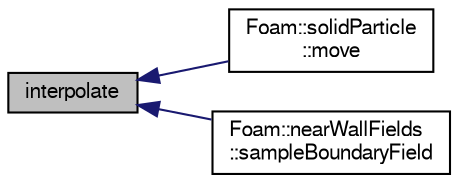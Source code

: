digraph "interpolate"
{
  bgcolor="transparent";
  edge [fontname="FreeSans",fontsize="10",labelfontname="FreeSans",labelfontsize="10"];
  node [fontname="FreeSans",fontsize="10",shape=record];
  rankdir="LR";
  Node1 [label="interpolate",height=0.2,width=0.4,color="black", fillcolor="grey75", style="filled" fontcolor="black"];
  Node1 -> Node2 [dir="back",color="midnightblue",fontsize="10",style="solid",fontname="FreeSans"];
  Node2 [label="Foam::solidParticle\l::move",height=0.2,width=0.4,color="black",URL="$a02304.html#aa3b793966d64802fdf262dd4d14d21ed",tooltip="Move. "];
  Node1 -> Node3 [dir="back",color="midnightblue",fontsize="10",style="solid",fontname="FreeSans"];
  Node3 [label="Foam::nearWallFields\l::sampleBoundaryField",height=0.2,width=0.4,color="black",URL="$a01536.html#a1b6576b969ca87c3e76a6e9c6a367e4c",tooltip="Override boundary fields with sampled values. "];
}
